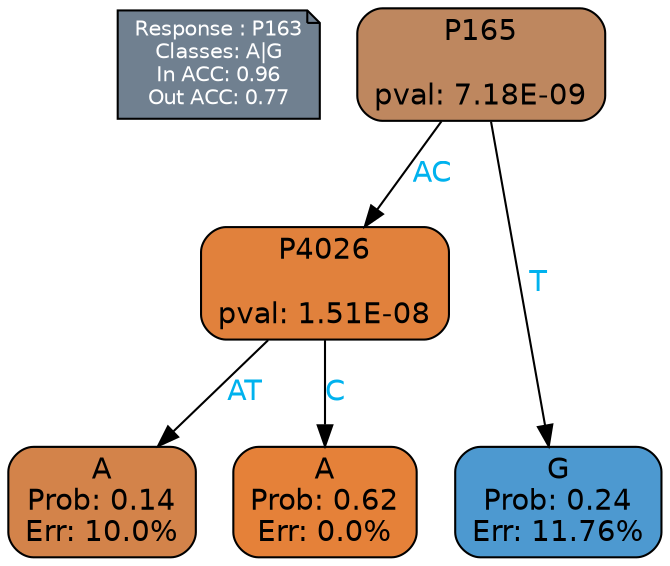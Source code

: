 digraph Tree {
node [shape=box, style="filled, rounded", color="black", fontname=helvetica] ;
graph [ranksep=equally, splines=polylines, bgcolor=transparent, dpi=600] ;
edge [fontname=helvetica] ;
LEGEND [label="Response : P163
Classes: A|G
In ACC: 0.96
Out ACC: 0.77
",shape=note,align=left,style=filled,fillcolor="slategray",fontcolor="white",fontsize=10];1 [label="P165

pval: 7.18E-09", fillcolor="#be875f"] ;
2 [label="P4026

pval: 1.51E-08", fillcolor="#e1813c"] ;
3 [label="A
Prob: 0.14
Err: 10.0%", fillcolor="#d3834a"] ;
4 [label="A
Prob: 0.62
Err: 0.0%", fillcolor="#e58139"] ;
5 [label="G
Prob: 0.24
Err: 11.76%", fillcolor="#4d99d0"] ;
1 -> 2 [label="AC",fontcolor=deepskyblue2] ;
1 -> 5 [label="T",fontcolor=deepskyblue2] ;
2 -> 3 [label="AT",fontcolor=deepskyblue2] ;
2 -> 4 [label="C",fontcolor=deepskyblue2] ;
{rank = same; 3;4;5;}{rank = same; LEGEND;1;}}